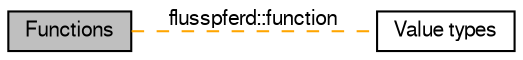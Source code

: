 digraph structs
{
  bgcolor="transparent";
  edge [fontname="FreeSans",fontsize="10",labelfontname="FreeSans",labelfontsize="10"];
  node [fontname="FreeSans",fontsize="10",shape=record];
  rankdir=LR;
  Node0 [label="Functions",height=0.2,width=0.4,color="black", fillcolor="grey75", style="filled" fontcolor="black"];
  Node1 [label="Value types",height=0.2,width=0.4,color="black",URL="$group__value__types.html",tooltip="Javascript values."];
  Node0->Node1 [shape=plaintext, label="flusspferd::function", color="orange", dir="none", style="dashed"];
}
